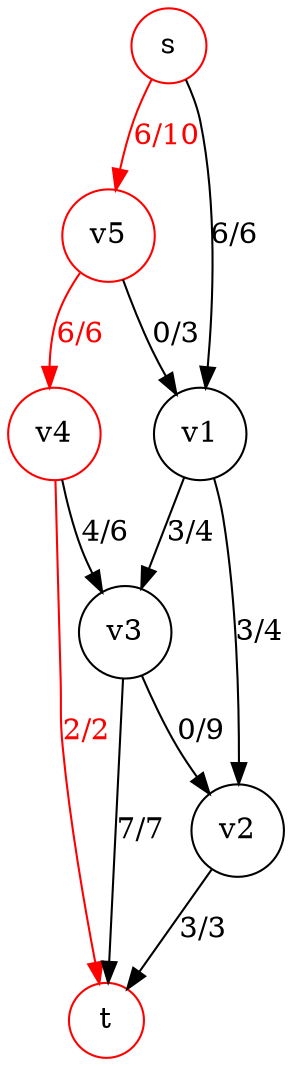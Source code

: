 digraph questiontwostepfour {
node [shape=circle]
subgraph path {
node [color=red]
edge [color=red, fontcolor=red]
s -> v5 [label="6/10"]
v5 -> v4 [label="6/6"]
v4 -> t [label="2/2"]
}

s -> v1 [label="6/6"]
v1 -> v2 [label="3/4"]
v1 -> v3 [label="3/4"]
v2 -> t [label="3/3"]
v3 -> t [label="7/7"]
v3 -> v2 [label="0/9"]
v4 -> v3 [label="4/6"]
v5 -> v1 [label="0/3"]
}
